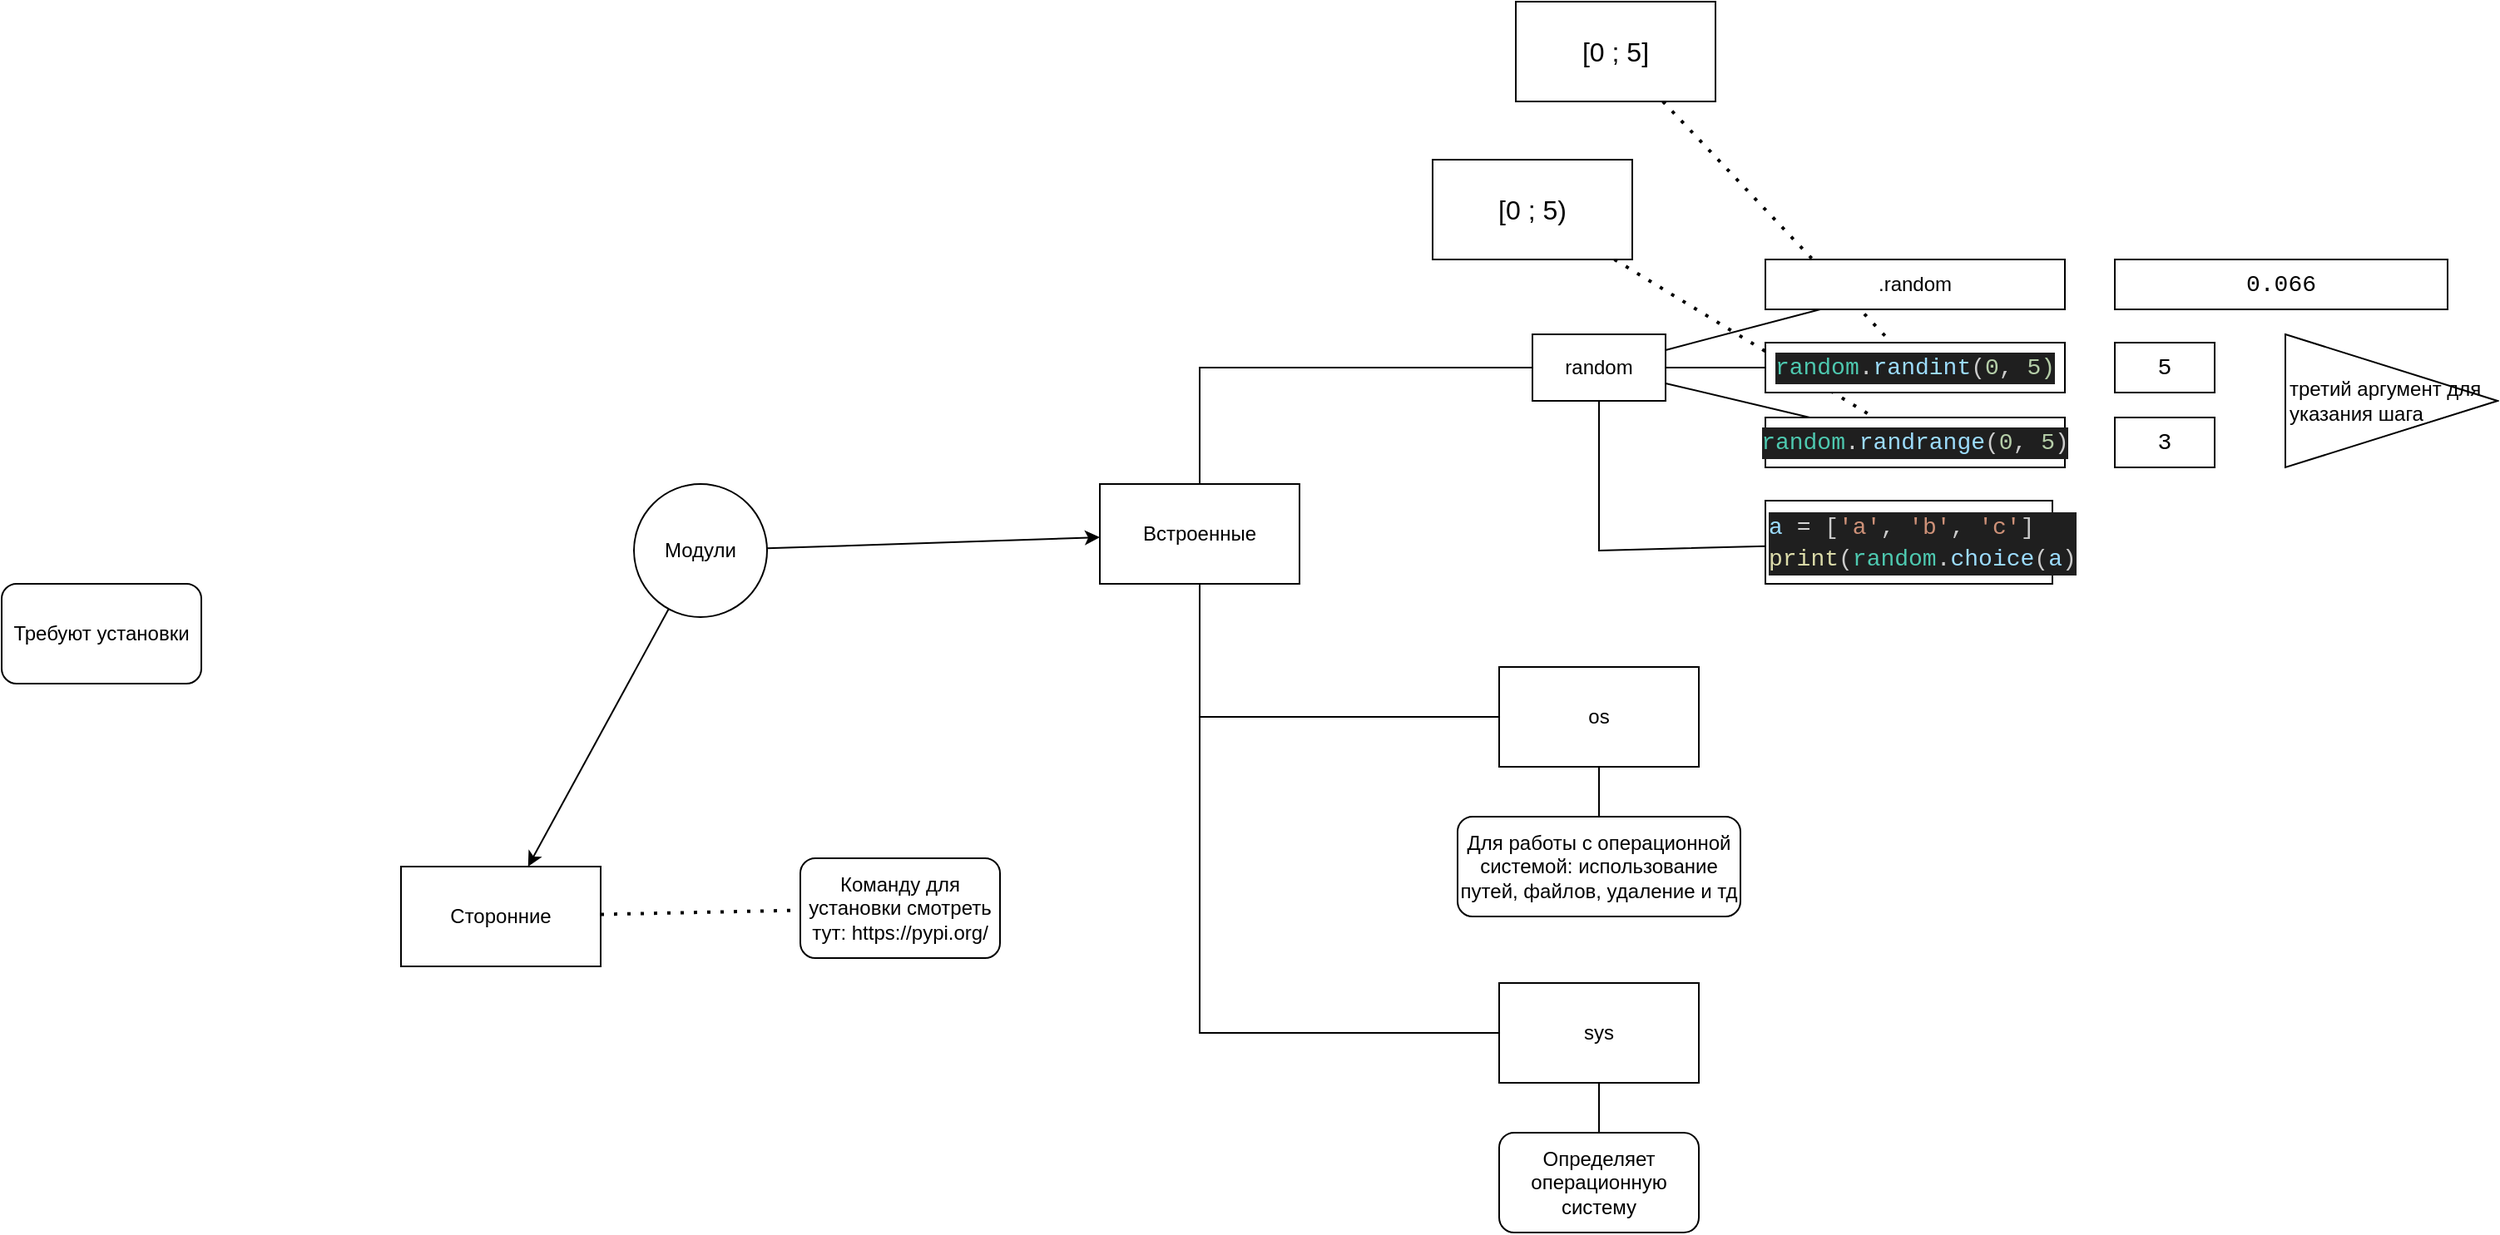 <mxfile version="26.0.4">
  <diagram name="Страница — 1" id="pVD0GteFb3Y1jPcfT5vK">
    <mxGraphModel dx="1619" dy="1105" grid="1" gridSize="10" guides="1" tooltips="1" connect="1" arrows="1" fold="1" page="1" pageScale="1" pageWidth="827" pageHeight="1169" math="0" shadow="0">
      <root>
        <mxCell id="0" />
        <mxCell id="1" parent="0" />
        <mxCell id="RFbKVdMYS6WmCdqGn8fj-1" value="" style="endArrow=none;dashed=1;html=1;dashPattern=1 3;strokeWidth=2;rounded=0;" parent="1" source="RFbKVdMYS6WmCdqGn8fj-10" target="RFbKVdMYS6WmCdqGn8fj-9" edge="1">
          <mxGeometry width="50" height="50" relative="1" as="geometry">
            <mxPoint x="450" y="530" as="sourcePoint" />
            <mxPoint x="500" y="480" as="targetPoint" />
          </mxGeometry>
        </mxCell>
        <mxCell id="RFbKVdMYS6WmCdqGn8fj-2" value="" style="endArrow=none;dashed=1;html=1;dashPattern=1 3;strokeWidth=2;rounded=0;" parent="1" source="RFbKVdMYS6WmCdqGn8fj-11" target="RFbKVdMYS6WmCdqGn8fj-5" edge="1">
          <mxGeometry width="50" height="50" relative="1" as="geometry">
            <mxPoint x="328.333" y="80" as="sourcePoint" />
            <mxPoint x="500" y="480" as="targetPoint" />
          </mxGeometry>
        </mxCell>
        <mxCell id="RFbKVdMYS6WmCdqGn8fj-3" value="Модули" style="ellipse;whiteSpace=wrap;html=1;aspect=fixed;" parent="1" vertex="1">
          <mxGeometry x="-300" y="300" width="80" height="80" as="geometry" />
        </mxCell>
        <mxCell id="RFbKVdMYS6WmCdqGn8fj-4" value="random" style="rounded=0;whiteSpace=wrap;html=1;" parent="1" vertex="1">
          <mxGeometry x="240" y="210" width="80" height="40" as="geometry" />
        </mxCell>
        <mxCell id="RFbKVdMYS6WmCdqGn8fj-5" value="&lt;div style=&quot;color: rgb(204, 204, 204); background-color: rgb(31, 31, 31); font-family: Consolas, &amp;quot;Courier New&amp;quot;, monospace; font-size: 14px; line-height: 19px; white-space: pre;&quot;&gt;&lt;span style=&quot;color: rgb(78, 201, 176);&quot;&gt;random&lt;/span&gt;.&lt;span style=&quot;color: rgb(156, 220, 254);&quot;&gt;randint&lt;/span&gt;(&lt;span style=&quot;color: rgb(181, 206, 168);&quot;&gt;0&lt;/span&gt;, &lt;span style=&quot;color: rgb(181, 206, 168);&quot;&gt;5)&lt;/span&gt;&lt;/div&gt;" style="rounded=0;whiteSpace=wrap;html=1;" parent="1" vertex="1">
          <mxGeometry x="380" y="215" width="180" height="30" as="geometry" />
        </mxCell>
        <mxCell id="RFbKVdMYS6WmCdqGn8fj-6" value=".random" style="rounded=0;whiteSpace=wrap;html=1;" parent="1" vertex="1">
          <mxGeometry x="380" y="165" width="180" height="30" as="geometry" />
        </mxCell>
        <mxCell id="RFbKVdMYS6WmCdqGn8fj-7" value="&lt;span style=&quot;font-family: Consolas, &amp;quot;Courier New&amp;quot;, monospace; font-size: 14px; text-align: start; white-space: pre;&quot;&gt;0.066&lt;/span&gt;" style="rounded=0;whiteSpace=wrap;html=1;fontColor=default;" parent="1" vertex="1">
          <mxGeometry x="590" y="165" width="200" height="30" as="geometry" />
        </mxCell>
        <mxCell id="RFbKVdMYS6WmCdqGn8fj-8" value="&lt;span style=&quot;font-family: Consolas, &amp;quot;Courier New&amp;quot;, monospace; font-size: 14px; text-align: start; white-space: pre;&quot;&gt;5&lt;/span&gt;" style="rounded=0;whiteSpace=wrap;html=1;fontColor=default;" parent="1" vertex="1">
          <mxGeometry x="590" y="215" width="60" height="30" as="geometry" />
        </mxCell>
        <mxCell id="RFbKVdMYS6WmCdqGn8fj-9" value="&lt;div style=&quot;color: rgb(204, 204, 204); background-color: rgb(31, 31, 31); font-family: Consolas, &amp;quot;Courier New&amp;quot;, monospace; font-size: 14px; line-height: 19px; white-space: pre;&quot;&gt;&lt;div style=&quot;color: rgb(204, 204, 204); background-color: rgb(31, 31, 31); line-height: 19px;&quot;&gt;&lt;span style=&quot;color: #4ec9b0;&quot;&gt;random&lt;/span&gt;.&lt;span style=&quot;color: #9cdcfe;&quot;&gt;randrange&lt;/span&gt;(&lt;span style=&quot;color: #b5cea8;&quot;&gt;0&lt;/span&gt;, &lt;span style=&quot;color: #b5cea8;&quot;&gt;5&lt;/span&gt;)&lt;/div&gt;&lt;/div&gt;" style="rounded=0;whiteSpace=wrap;html=1;" parent="1" vertex="1">
          <mxGeometry x="380" y="260" width="180" height="30" as="geometry" />
        </mxCell>
        <mxCell id="RFbKVdMYS6WmCdqGn8fj-10" value="[0 ; 5)" style="rounded=0;whiteSpace=wrap;html=1;fontSize=16;" parent="1" vertex="1">
          <mxGeometry x="180" y="105" width="120" height="60" as="geometry" />
        </mxCell>
        <mxCell id="RFbKVdMYS6WmCdqGn8fj-11" value="[0 ; 5]" style="rounded=0;whiteSpace=wrap;html=1;fontSize=16;" parent="1" vertex="1">
          <mxGeometry x="230" y="10" width="120" height="60" as="geometry" />
        </mxCell>
        <mxCell id="RFbKVdMYS6WmCdqGn8fj-12" value="&lt;span style=&quot;font-family: Consolas, &amp;quot;Courier New&amp;quot;, monospace; font-size: 14px; text-align: start; white-space: pre;&quot;&gt;3&lt;/span&gt;" style="rounded=0;whiteSpace=wrap;html=1;fontColor=default;" parent="1" vertex="1">
          <mxGeometry x="590" y="260" width="60" height="30" as="geometry" />
        </mxCell>
        <mxCell id="RFbKVdMYS6WmCdqGn8fj-13" value="третий аргумент для указания шага" style="triangle;whiteSpace=wrap;html=1;align=left;" parent="1" vertex="1">
          <mxGeometry x="692.5" y="210" width="127.5" height="80" as="geometry" />
        </mxCell>
        <mxCell id="RFbKVdMYS6WmCdqGn8fj-14" value="" style="endArrow=none;html=1;rounded=0;" parent="1" source="RFbKVdMYS6WmCdqGn8fj-4" target="RFbKVdMYS6WmCdqGn8fj-6" edge="1">
          <mxGeometry width="50" height="50" relative="1" as="geometry">
            <mxPoint x="450" y="530" as="sourcePoint" />
            <mxPoint x="500" y="480" as="targetPoint" />
          </mxGeometry>
        </mxCell>
        <mxCell id="RFbKVdMYS6WmCdqGn8fj-15" value="" style="endArrow=none;html=1;rounded=0;" parent="1" source="RFbKVdMYS6WmCdqGn8fj-4" target="RFbKVdMYS6WmCdqGn8fj-5" edge="1">
          <mxGeometry width="50" height="50" relative="1" as="geometry">
            <mxPoint x="330" y="229" as="sourcePoint" />
            <mxPoint x="423" y="205" as="targetPoint" />
          </mxGeometry>
        </mxCell>
        <mxCell id="RFbKVdMYS6WmCdqGn8fj-16" value="" style="endArrow=none;html=1;rounded=0;" parent="1" source="RFbKVdMYS6WmCdqGn8fj-4" target="RFbKVdMYS6WmCdqGn8fj-9" edge="1">
          <mxGeometry width="50" height="50" relative="1" as="geometry">
            <mxPoint x="330" y="240" as="sourcePoint" />
            <mxPoint x="390" y="240" as="targetPoint" />
          </mxGeometry>
        </mxCell>
        <mxCell id="RFbKVdMYS6WmCdqGn8fj-17" value="&lt;div style=&quot;color: rgb(204, 204, 204); background-color: rgb(31, 31, 31); font-family: Consolas, &amp;quot;Courier New&amp;quot;, monospace; font-size: 14px; line-height: 19px; white-space: pre;&quot;&gt;&lt;div&gt;&lt;span style=&quot;color: rgb(156, 220, 254);&quot;&gt;a&lt;/span&gt; &lt;span style=&quot;color: rgb(212, 212, 212);&quot;&gt;=&lt;/span&gt; [&lt;span style=&quot;color: rgb(206, 145, 120);&quot;&gt;&#39;a&#39;&lt;/span&gt;, &lt;span style=&quot;color: rgb(206, 145, 120);&quot;&gt;&#39;b&#39;&lt;/span&gt;, &lt;span style=&quot;color: rgb(206, 145, 120);&quot;&gt;&#39;c&#39;&lt;/span&gt;]&lt;/div&gt;&lt;div&gt;&lt;span style=&quot;color: rgb(220, 220, 170);&quot;&gt;print&lt;/span&gt;(&lt;span style=&quot;color: rgb(78, 201, 176);&quot;&gt;random&lt;/span&gt;.&lt;span style=&quot;color: rgb(156, 220, 254);&quot;&gt;choice&lt;/span&gt;(&lt;span style=&quot;color: rgb(156, 220, 254);&quot;&gt;a&lt;/span&gt;)&lt;/div&gt;&lt;/div&gt;" style="rounded=0;whiteSpace=wrap;html=1;align=left;" parent="1" vertex="1">
          <mxGeometry x="380" y="310" width="172.5" height="50" as="geometry" />
        </mxCell>
        <mxCell id="RFbKVdMYS6WmCdqGn8fj-18" value="" style="endArrow=none;html=1;rounded=0;" parent="1" source="RFbKVdMYS6WmCdqGn8fj-4" target="RFbKVdMYS6WmCdqGn8fj-17" edge="1">
          <mxGeometry width="50" height="50" relative="1" as="geometry">
            <mxPoint x="450" y="530" as="sourcePoint" />
            <mxPoint x="500" y="480" as="targetPoint" />
            <Array as="points">
              <mxPoint x="280" y="340" />
            </Array>
          </mxGeometry>
        </mxCell>
        <mxCell id="RFbKVdMYS6WmCdqGn8fj-19" value="" style="endArrow=none;html=1;rounded=0;" parent="1" source="RFbKVdMYS6WmCdqGn8fj-28" target="RFbKVdMYS6WmCdqGn8fj-4" edge="1">
          <mxGeometry width="50" height="50" relative="1" as="geometry">
            <mxPoint x="330" y="630" as="sourcePoint" />
            <mxPoint x="380" y="580" as="targetPoint" />
            <Array as="points">
              <mxPoint x="40" y="230" />
            </Array>
          </mxGeometry>
        </mxCell>
        <mxCell id="RFbKVdMYS6WmCdqGn8fj-20" value="os" style="rounded=0;whiteSpace=wrap;html=1;" parent="1" vertex="1">
          <mxGeometry x="220" y="410" width="120" height="60" as="geometry" />
        </mxCell>
        <mxCell id="RFbKVdMYS6WmCdqGn8fj-21" value="Для работы с операционной системой: использование путей, файлов, удаление и тд" style="rounded=1;whiteSpace=wrap;html=1;" parent="1" vertex="1">
          <mxGeometry x="195" y="500" width="170" height="60" as="geometry" />
        </mxCell>
        <mxCell id="RFbKVdMYS6WmCdqGn8fj-22" value="" style="endArrow=none;html=1;rounded=0;" parent="1" source="RFbKVdMYS6WmCdqGn8fj-28" target="RFbKVdMYS6WmCdqGn8fj-20" edge="1">
          <mxGeometry width="50" height="50" relative="1" as="geometry">
            <mxPoint x="70" y="570" as="sourcePoint" />
            <mxPoint x="120" y="520" as="targetPoint" />
            <Array as="points">
              <mxPoint x="40" y="440" />
            </Array>
          </mxGeometry>
        </mxCell>
        <mxCell id="RFbKVdMYS6WmCdqGn8fj-23" value="sys" style="rounded=0;whiteSpace=wrap;html=1;" parent="1" vertex="1">
          <mxGeometry x="220" y="600" width="120" height="60" as="geometry" />
        </mxCell>
        <mxCell id="RFbKVdMYS6WmCdqGn8fj-24" value="Определяет операционную систему" style="rounded=1;whiteSpace=wrap;html=1;" parent="1" vertex="1">
          <mxGeometry x="220" y="690" width="120" height="60" as="geometry" />
        </mxCell>
        <mxCell id="RFbKVdMYS6WmCdqGn8fj-25" value="" style="endArrow=none;html=1;rounded=0;" parent="1" source="RFbKVdMYS6WmCdqGn8fj-23" target="RFbKVdMYS6WmCdqGn8fj-28" edge="1">
          <mxGeometry width="50" height="50" relative="1" as="geometry">
            <mxPoint x="70" y="570" as="sourcePoint" />
            <mxPoint x="120" y="520" as="targetPoint" />
            <Array as="points">
              <mxPoint x="40" y="630" />
            </Array>
          </mxGeometry>
        </mxCell>
        <mxCell id="RFbKVdMYS6WmCdqGn8fj-26" value="" style="endArrow=none;html=1;rounded=0;" parent="1" source="RFbKVdMYS6WmCdqGn8fj-21" target="RFbKVdMYS6WmCdqGn8fj-20" edge="1">
          <mxGeometry width="50" height="50" relative="1" as="geometry">
            <mxPoint x="70" y="570" as="sourcePoint" />
            <mxPoint x="120" y="520" as="targetPoint" />
          </mxGeometry>
        </mxCell>
        <mxCell id="RFbKVdMYS6WmCdqGn8fj-27" value="" style="endArrow=none;html=1;rounded=0;" parent="1" source="RFbKVdMYS6WmCdqGn8fj-24" target="RFbKVdMYS6WmCdqGn8fj-23" edge="1">
          <mxGeometry width="50" height="50" relative="1" as="geometry">
            <mxPoint x="290" y="510" as="sourcePoint" />
            <mxPoint x="290" y="480" as="targetPoint" />
          </mxGeometry>
        </mxCell>
        <mxCell id="RFbKVdMYS6WmCdqGn8fj-28" value="Встроенные" style="rounded=0;whiteSpace=wrap;html=1;" parent="1" vertex="1">
          <mxGeometry x="-20" y="300" width="120" height="60" as="geometry" />
        </mxCell>
        <mxCell id="RFbKVdMYS6WmCdqGn8fj-29" value="" style="endArrow=classic;html=1;rounded=0;" parent="1" source="RFbKVdMYS6WmCdqGn8fj-3" target="RFbKVdMYS6WmCdqGn8fj-28" edge="1">
          <mxGeometry width="50" height="50" relative="1" as="geometry">
            <mxPoint x="-190" y="490" as="sourcePoint" />
            <mxPoint x="-140" y="440" as="targetPoint" />
          </mxGeometry>
        </mxCell>
        <mxCell id="RFbKVdMYS6WmCdqGn8fj-30" value="Сторонние" style="rounded=0;whiteSpace=wrap;html=1;" parent="1" vertex="1">
          <mxGeometry x="-440" y="530" width="120" height="60" as="geometry" />
        </mxCell>
        <mxCell id="RFbKVdMYS6WmCdqGn8fj-31" value="" style="endArrow=classic;html=1;rounded=0;" parent="1" source="RFbKVdMYS6WmCdqGn8fj-3" target="RFbKVdMYS6WmCdqGn8fj-30" edge="1">
          <mxGeometry width="50" height="50" relative="1" as="geometry">
            <mxPoint x="-190" y="490" as="sourcePoint" />
            <mxPoint x="-140" y="440" as="targetPoint" />
          </mxGeometry>
        </mxCell>
        <mxCell id="RFbKVdMYS6WmCdqGn8fj-32" value="Требуют установки" style="rounded=1;whiteSpace=wrap;html=1;" parent="1" vertex="1">
          <mxGeometry x="-680" y="360" width="120" height="60" as="geometry" />
        </mxCell>
        <mxCell id="sEicUjzaIH7FXDkEYWHz-1" value="Команду для установки смотреть тут:&amp;nbsp;https://pypi.org/" style="rounded=1;whiteSpace=wrap;html=1;" vertex="1" parent="1">
          <mxGeometry x="-200" y="525" width="120" height="60" as="geometry" />
        </mxCell>
        <mxCell id="sEicUjzaIH7FXDkEYWHz-2" value="" style="endArrow=none;dashed=1;html=1;dashPattern=1 3;strokeWidth=2;rounded=0;" edge="1" parent="1" source="RFbKVdMYS6WmCdqGn8fj-30" target="sEicUjzaIH7FXDkEYWHz-1">
          <mxGeometry width="50" height="50" relative="1" as="geometry">
            <mxPoint x="-450" y="480" as="sourcePoint" />
            <mxPoint x="-400" y="430" as="targetPoint" />
          </mxGeometry>
        </mxCell>
      </root>
    </mxGraphModel>
  </diagram>
</mxfile>
